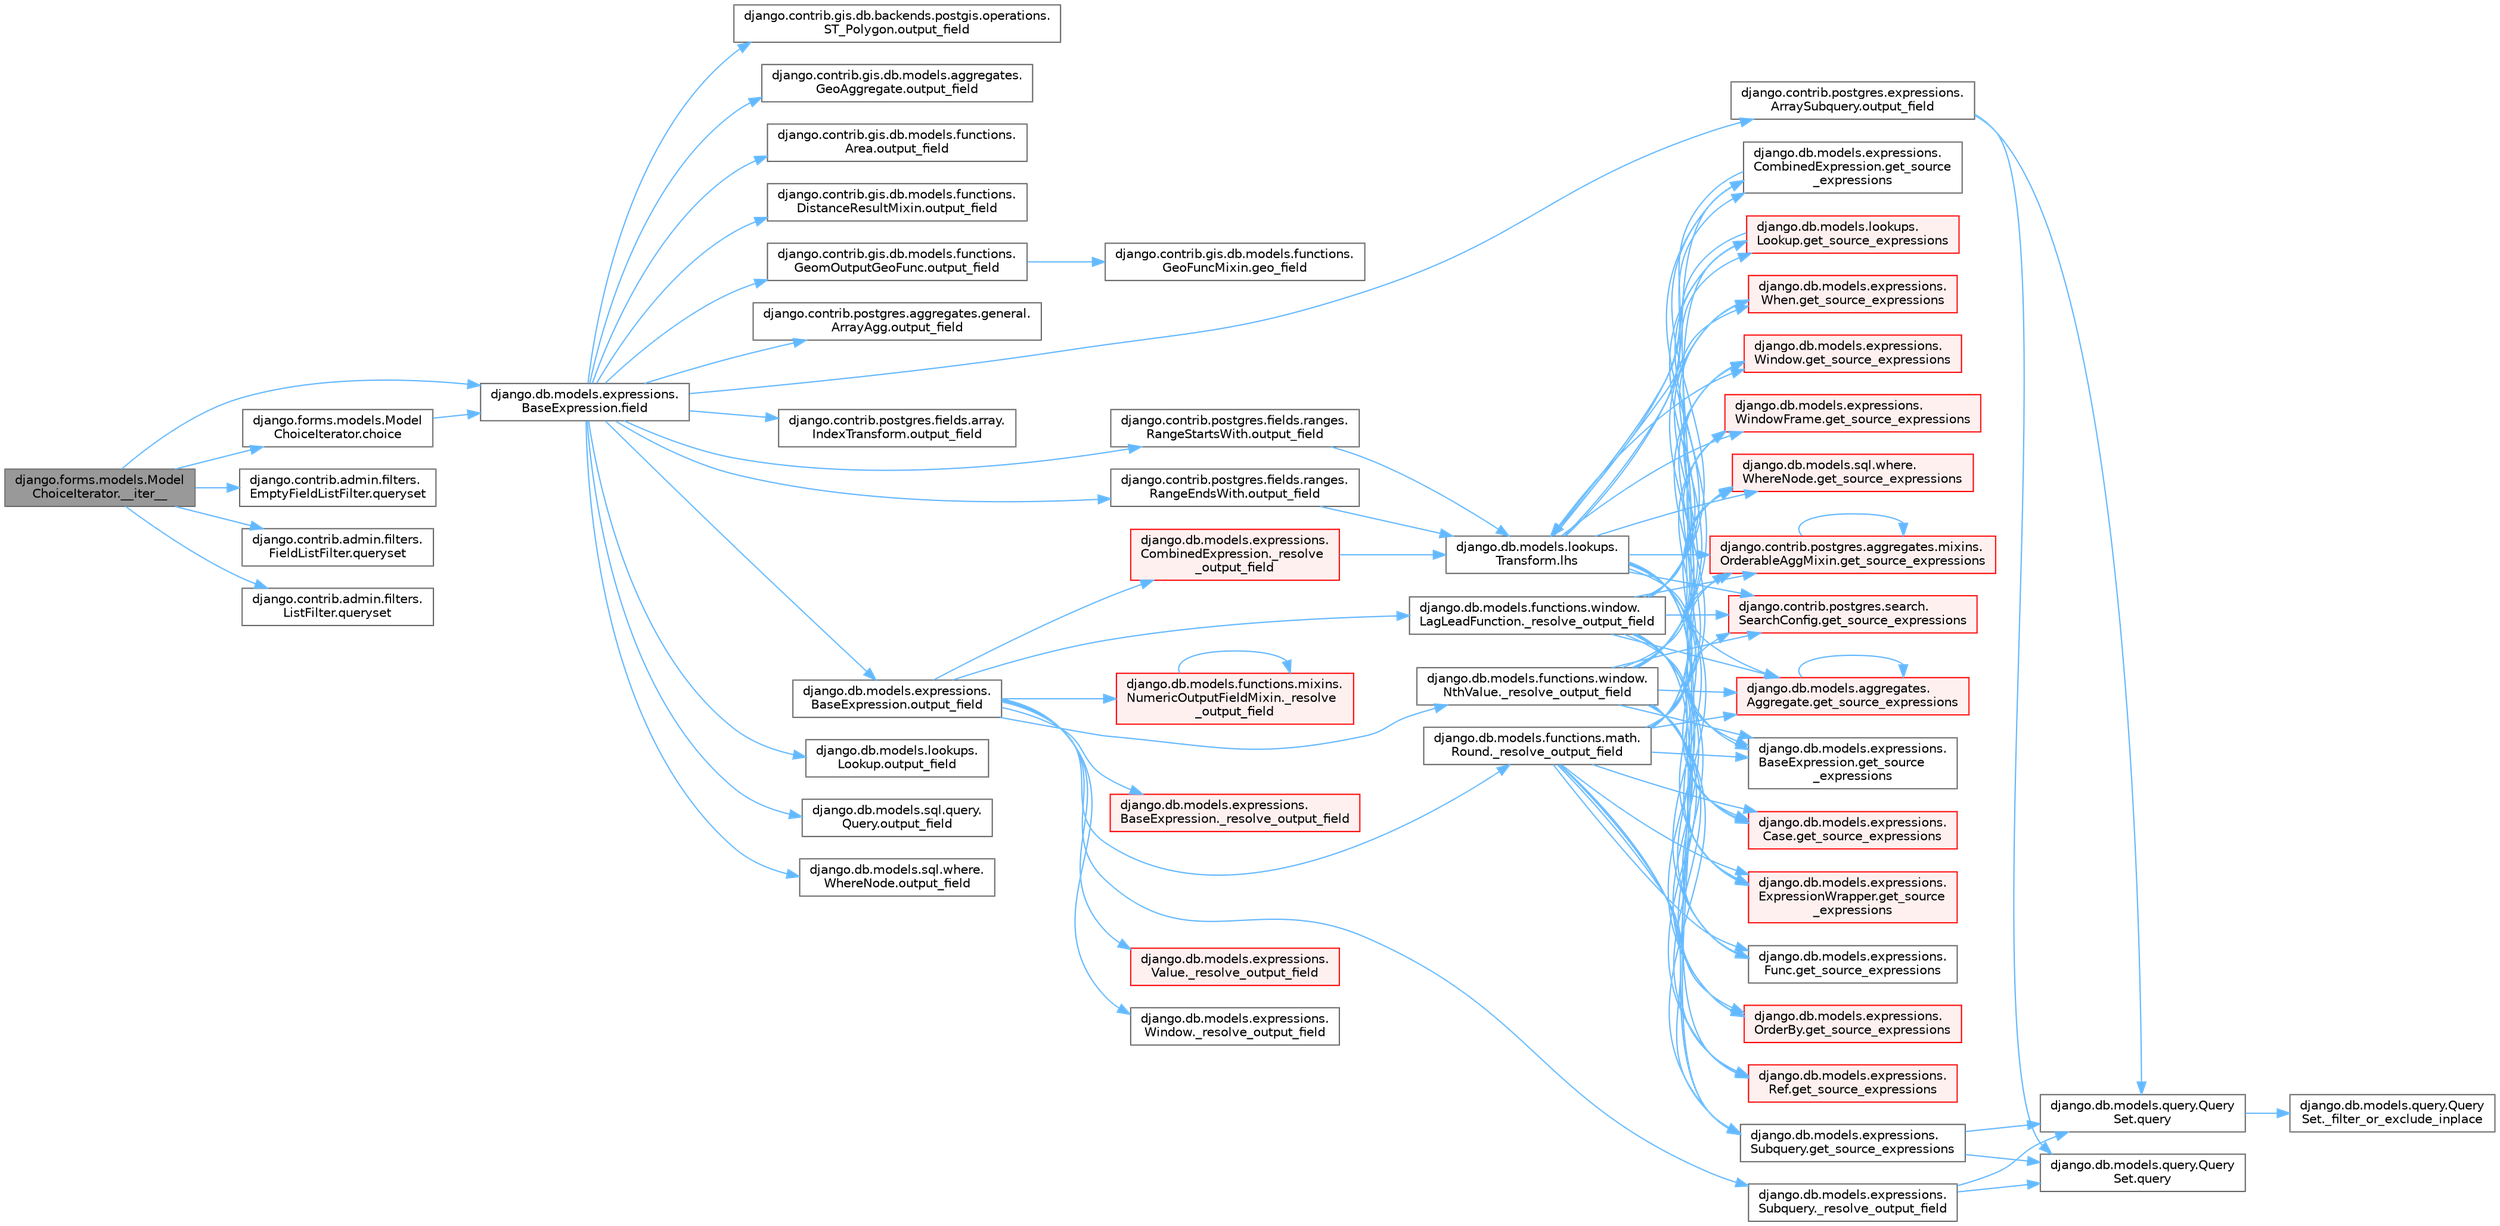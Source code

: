 digraph "django.forms.models.ModelChoiceIterator.__iter__"
{
 // LATEX_PDF_SIZE
  bgcolor="transparent";
  edge [fontname=Helvetica,fontsize=10,labelfontname=Helvetica,labelfontsize=10];
  node [fontname=Helvetica,fontsize=10,shape=box,height=0.2,width=0.4];
  rankdir="LR";
  Node1 [id="Node000001",label="django.forms.models.Model\lChoiceIterator.__iter__",height=0.2,width=0.4,color="gray40", fillcolor="grey60", style="filled", fontcolor="black",tooltip=" "];
  Node1 -> Node2 [id="edge1_Node000001_Node000002",color="steelblue1",style="solid",tooltip=" "];
  Node2 [id="Node000002",label="django.forms.models.Model\lChoiceIterator.choice",height=0.2,width=0.4,color="grey40", fillcolor="white", style="filled",URL="$classdjango_1_1forms_1_1models_1_1_model_choice_iterator.html#ac3f33c8c9d7d4196ac1d5f8d6c1d154a",tooltip=" "];
  Node2 -> Node3 [id="edge2_Node000002_Node000003",color="steelblue1",style="solid",tooltip=" "];
  Node3 [id="Node000003",label="django.db.models.expressions.\lBaseExpression.field",height=0.2,width=0.4,color="grey40", fillcolor="white", style="filled",URL="$classdjango_1_1db_1_1models_1_1expressions_1_1_base_expression.html#a70aeb35391ada82c2e9f02b1c3ac150c",tooltip=" "];
  Node3 -> Node4 [id="edge3_Node000003_Node000004",color="steelblue1",style="solid",tooltip=" "];
  Node4 [id="Node000004",label="django.contrib.gis.db.backends.postgis.operations.\lST_Polygon.output_field",height=0.2,width=0.4,color="grey40", fillcolor="white", style="filled",URL="$classdjango_1_1contrib_1_1gis_1_1db_1_1backends_1_1postgis_1_1operations_1_1_s_t___polygon.html#a4427b1b0cb4e6df4fde6c045c562118a",tooltip=" "];
  Node3 -> Node5 [id="edge4_Node000003_Node000005",color="steelblue1",style="solid",tooltip=" "];
  Node5 [id="Node000005",label="django.contrib.gis.db.models.aggregates.\lGeoAggregate.output_field",height=0.2,width=0.4,color="grey40", fillcolor="white", style="filled",URL="$classdjango_1_1contrib_1_1gis_1_1db_1_1models_1_1aggregates_1_1_geo_aggregate.html#a1f680d71d32335c5854387fa09555108",tooltip=" "];
  Node3 -> Node6 [id="edge5_Node000003_Node000006",color="steelblue1",style="solid",tooltip=" "];
  Node6 [id="Node000006",label="django.contrib.gis.db.models.functions.\lArea.output_field",height=0.2,width=0.4,color="grey40", fillcolor="white", style="filled",URL="$classdjango_1_1contrib_1_1gis_1_1db_1_1models_1_1functions_1_1_area.html#a017724b08cd640b0e7e834e003cc103d",tooltip=" "];
  Node3 -> Node7 [id="edge6_Node000003_Node000007",color="steelblue1",style="solid",tooltip=" "];
  Node7 [id="Node000007",label="django.contrib.gis.db.models.functions.\lDistanceResultMixin.output_field",height=0.2,width=0.4,color="grey40", fillcolor="white", style="filled",URL="$classdjango_1_1contrib_1_1gis_1_1db_1_1models_1_1functions_1_1_distance_result_mixin.html#af219b5c12f89e181ada240244818e239",tooltip=" "];
  Node3 -> Node8 [id="edge7_Node000003_Node000008",color="steelblue1",style="solid",tooltip=" "];
  Node8 [id="Node000008",label="django.contrib.gis.db.models.functions.\lGeomOutputGeoFunc.output_field",height=0.2,width=0.4,color="grey40", fillcolor="white", style="filled",URL="$classdjango_1_1contrib_1_1gis_1_1db_1_1models_1_1functions_1_1_geom_output_geo_func.html#a55415993f9af0a2cbde3681557342482",tooltip=" "];
  Node8 -> Node9 [id="edge8_Node000008_Node000009",color="steelblue1",style="solid",tooltip=" "];
  Node9 [id="Node000009",label="django.contrib.gis.db.models.functions.\lGeoFuncMixin.geo_field",height=0.2,width=0.4,color="grey40", fillcolor="white", style="filled",URL="$classdjango_1_1contrib_1_1gis_1_1db_1_1models_1_1functions_1_1_geo_func_mixin.html#aae4bfeb201602d13218e58d1778b4c1b",tooltip=" "];
  Node3 -> Node10 [id="edge9_Node000003_Node000010",color="steelblue1",style="solid",tooltip=" "];
  Node10 [id="Node000010",label="django.contrib.postgres.aggregates.general.\lArrayAgg.output_field",height=0.2,width=0.4,color="grey40", fillcolor="white", style="filled",URL="$classdjango_1_1contrib_1_1postgres_1_1aggregates_1_1general_1_1_array_agg.html#a845ed6cbbb6d6fe470d9478934ade450",tooltip=" "];
  Node3 -> Node11 [id="edge10_Node000003_Node000011",color="steelblue1",style="solid",tooltip=" "];
  Node11 [id="Node000011",label="django.contrib.postgres.expressions.\lArraySubquery.output_field",height=0.2,width=0.4,color="grey40", fillcolor="white", style="filled",URL="$classdjango_1_1contrib_1_1postgres_1_1expressions_1_1_array_subquery.html#adfc4d450008ff7b23517e73cbd1ad172",tooltip=" "];
  Node11 -> Node12 [id="edge11_Node000011_Node000012",color="steelblue1",style="solid",tooltip=" "];
  Node12 [id="Node000012",label="django.db.models.query.Query\lSet.query",height=0.2,width=0.4,color="grey40", fillcolor="white", style="filled",URL="$classdjango_1_1db_1_1models_1_1query_1_1_query_set.html#a8028ed81b109acb162489dbd16604c83",tooltip=" "];
  Node12 -> Node13 [id="edge12_Node000012_Node000013",color="steelblue1",style="solid",tooltip=" "];
  Node13 [id="Node000013",label="django.db.models.query.Query\lSet._filter_or_exclude_inplace",height=0.2,width=0.4,color="grey40", fillcolor="white", style="filled",URL="$classdjango_1_1db_1_1models_1_1query_1_1_query_set.html#aabeb9102e4ff687eea5dc3a6d54a8a29",tooltip=" "];
  Node11 -> Node14 [id="edge13_Node000011_Node000014",color="steelblue1",style="solid",tooltip=" "];
  Node14 [id="Node000014",label="django.db.models.query.Query\lSet.query",height=0.2,width=0.4,color="grey40", fillcolor="white", style="filled",URL="$classdjango_1_1db_1_1models_1_1query_1_1_query_set.html#a0b0307a9b3f65303afb2c5783372d2c2",tooltip=" "];
  Node3 -> Node15 [id="edge14_Node000003_Node000015",color="steelblue1",style="solid",tooltip=" "];
  Node15 [id="Node000015",label="django.contrib.postgres.fields.array.\lIndexTransform.output_field",height=0.2,width=0.4,color="grey40", fillcolor="white", style="filled",URL="$classdjango_1_1contrib_1_1postgres_1_1fields_1_1array_1_1_index_transform.html#ae3ca901f64e761da8d9dff087275f9ef",tooltip=" "];
  Node3 -> Node16 [id="edge15_Node000003_Node000016",color="steelblue1",style="solid",tooltip=" "];
  Node16 [id="Node000016",label="django.contrib.postgres.fields.ranges.\lRangeEndsWith.output_field",height=0.2,width=0.4,color="grey40", fillcolor="white", style="filled",URL="$classdjango_1_1contrib_1_1postgres_1_1fields_1_1ranges_1_1_range_ends_with.html#ab81e75d2435974b6171ddb1cbce4ebd9",tooltip=" "];
  Node16 -> Node17 [id="edge16_Node000016_Node000017",color="steelblue1",style="solid",tooltip=" "];
  Node17 [id="Node000017",label="django.db.models.lookups.\lTransform.lhs",height=0.2,width=0.4,color="grey40", fillcolor="white", style="filled",URL="$classdjango_1_1db_1_1models_1_1lookups_1_1_transform.html#ac0ce01e192abd1a739a4c77fcc8a1bf9",tooltip=" "];
  Node17 -> Node18 [id="edge17_Node000017_Node000018",color="steelblue1",style="solid",tooltip=" "];
  Node18 [id="Node000018",label="django.contrib.postgres.aggregates.mixins.\lOrderableAggMixin.get_source_expressions",height=0.2,width=0.4,color="red", fillcolor="#FFF0F0", style="filled",URL="$classdjango_1_1contrib_1_1postgres_1_1aggregates_1_1mixins_1_1_orderable_agg_mixin.html#abed9d6bb5142aafc8b77ac03f9d7a989",tooltip=" "];
  Node18 -> Node18 [id="edge18_Node000018_Node000018",color="steelblue1",style="solid",tooltip=" "];
  Node17 -> Node32 [id="edge19_Node000017_Node000032",color="steelblue1",style="solid",tooltip=" "];
  Node32 [id="Node000032",label="django.contrib.postgres.search.\lSearchConfig.get_source_expressions",height=0.2,width=0.4,color="red", fillcolor="#FFF0F0", style="filled",URL="$classdjango_1_1contrib_1_1postgres_1_1search_1_1_search_config.html#a2c17d4dfedc6381528df8a0a1b3751bf",tooltip=" "];
  Node17 -> Node35 [id="edge20_Node000017_Node000035",color="steelblue1",style="solid",tooltip=" "];
  Node35 [id="Node000035",label="django.db.models.aggregates.\lAggregate.get_source_expressions",height=0.2,width=0.4,color="red", fillcolor="#FFF0F0", style="filled",URL="$classdjango_1_1db_1_1models_1_1aggregates_1_1_aggregate.html#a4a47839518c013f780a931e4bcf2d4f1",tooltip=" "];
  Node35 -> Node35 [id="edge21_Node000035_Node000035",color="steelblue1",style="solid",tooltip=" "];
  Node17 -> Node1415 [id="edge22_Node000017_Node001415",color="steelblue1",style="solid",tooltip=" "];
  Node1415 [id="Node001415",label="django.db.models.expressions.\lBaseExpression.get_source\l_expressions",height=0.2,width=0.4,color="grey40", fillcolor="white", style="filled",URL="$classdjango_1_1db_1_1models_1_1expressions_1_1_base_expression.html#a1a052b2bf91363cc1367dbffb2b47708",tooltip=" "];
  Node17 -> Node1416 [id="edge23_Node000017_Node001416",color="steelblue1",style="solid",tooltip=" "];
  Node1416 [id="Node001416",label="django.db.models.expressions.\lCase.get_source_expressions",height=0.2,width=0.4,color="red", fillcolor="#FFF0F0", style="filled",URL="$classdjango_1_1db_1_1models_1_1expressions_1_1_case.html#a342de2ff64d7b1a41e1a86d89dee51b4",tooltip=" "];
  Node17 -> Node1423 [id="edge24_Node000017_Node001423",color="steelblue1",style="solid",tooltip=" "];
  Node1423 [id="Node001423",label="django.db.models.expressions.\lCombinedExpression.get_source\l_expressions",height=0.2,width=0.4,color="grey40", fillcolor="white", style="filled",URL="$classdjango_1_1db_1_1models_1_1expressions_1_1_combined_expression.html#a310a894787d41c927558cb35b23d3a90",tooltip=" "];
  Node1423 -> Node17 [id="edge25_Node001423_Node000017",color="steelblue1",style="solid",tooltip=" "];
  Node17 -> Node1424 [id="edge26_Node000017_Node001424",color="steelblue1",style="solid",tooltip=" "];
  Node1424 [id="Node001424",label="django.db.models.expressions.\lExpressionWrapper.get_source\l_expressions",height=0.2,width=0.4,color="red", fillcolor="#FFF0F0", style="filled",URL="$classdjango_1_1db_1_1models_1_1expressions_1_1_expression_wrapper.html#abdd54fb24f108830588d86a69e619e8f",tooltip=" "];
  Node17 -> Node1428 [id="edge27_Node000017_Node001428",color="steelblue1",style="solid",tooltip=" "];
  Node1428 [id="Node001428",label="django.db.models.expressions.\lFunc.get_source_expressions",height=0.2,width=0.4,color="grey40", fillcolor="white", style="filled",URL="$classdjango_1_1db_1_1models_1_1expressions_1_1_func.html#a2edd81324f310981c50c4d7d6b02fc36",tooltip=" "];
  Node17 -> Node1429 [id="edge28_Node000017_Node001429",color="steelblue1",style="solid",tooltip=" "];
  Node1429 [id="Node001429",label="django.db.models.expressions.\lOrderBy.get_source_expressions",height=0.2,width=0.4,color="red", fillcolor="#FFF0F0", style="filled",URL="$classdjango_1_1db_1_1models_1_1expressions_1_1_order_by.html#aa0b698a72cab3662300d9849e2e0b2df",tooltip=" "];
  Node17 -> Node1430 [id="edge29_Node000017_Node001430",color="steelblue1",style="solid",tooltip=" "];
  Node1430 [id="Node001430",label="django.db.models.expressions.\lRef.get_source_expressions",height=0.2,width=0.4,color="red", fillcolor="#FFF0F0", style="filled",URL="$classdjango_1_1db_1_1models_1_1expressions_1_1_ref.html#a34966901a7ce794db70ff599b65fe2ce",tooltip=" "];
  Node17 -> Node1431 [id="edge30_Node000017_Node001431",color="steelblue1",style="solid",tooltip=" "];
  Node1431 [id="Node001431",label="django.db.models.expressions.\lSubquery.get_source_expressions",height=0.2,width=0.4,color="grey40", fillcolor="white", style="filled",URL="$classdjango_1_1db_1_1models_1_1expressions_1_1_subquery.html#a39b90b2b3d0ee3caf0b75571062f214e",tooltip=" "];
  Node1431 -> Node12 [id="edge31_Node001431_Node000012",color="steelblue1",style="solid",tooltip=" "];
  Node1431 -> Node14 [id="edge32_Node001431_Node000014",color="steelblue1",style="solid",tooltip=" "];
  Node17 -> Node1432 [id="edge33_Node000017_Node001432",color="steelblue1",style="solid",tooltip=" "];
  Node1432 [id="Node001432",label="django.db.models.expressions.\lWhen.get_source_expressions",height=0.2,width=0.4,color="red", fillcolor="#FFF0F0", style="filled",URL="$classdjango_1_1db_1_1models_1_1expressions_1_1_when.html#aed38e210fabf48478aed2ff00ccbdfbe",tooltip=" "];
  Node17 -> Node1433 [id="edge34_Node000017_Node001433",color="steelblue1",style="solid",tooltip=" "];
  Node1433 [id="Node001433",label="django.db.models.expressions.\lWindow.get_source_expressions",height=0.2,width=0.4,color="red", fillcolor="#FFF0F0", style="filled",URL="$classdjango_1_1db_1_1models_1_1expressions_1_1_window.html#a52d79e8fa282239e67f8d9cdc5112388",tooltip=" "];
  Node17 -> Node1434 [id="edge35_Node000017_Node001434",color="steelblue1",style="solid",tooltip=" "];
  Node1434 [id="Node001434",label="django.db.models.expressions.\lWindowFrame.get_source_expressions",height=0.2,width=0.4,color="red", fillcolor="#FFF0F0", style="filled",URL="$classdjango_1_1db_1_1models_1_1expressions_1_1_window_frame.html#a4b54c4c9b4c4a68308953d25703a2544",tooltip=" "];
  Node17 -> Node3432 [id="edge36_Node000017_Node003432",color="steelblue1",style="solid",tooltip=" "];
  Node3432 [id="Node003432",label="django.db.models.lookups.\lLookup.get_source_expressions",height=0.2,width=0.4,color="red", fillcolor="#FFF0F0", style="filled",URL="$classdjango_1_1db_1_1models_1_1lookups_1_1_lookup.html#ab733397a7e7276a69a7092430799a22a",tooltip=" "];
  Node3432 -> Node17 [id="edge37_Node003432_Node000017",color="steelblue1",style="solid",tooltip=" "];
  Node17 -> Node3434 [id="edge38_Node000017_Node003434",color="steelblue1",style="solid",tooltip=" "];
  Node3434 [id="Node003434",label="django.db.models.sql.where.\lWhereNode.get_source_expressions",height=0.2,width=0.4,color="red", fillcolor="#FFF0F0", style="filled",URL="$classdjango_1_1db_1_1models_1_1sql_1_1where_1_1_where_node.html#ae3155308ff1faf4914e3e7f0134f49d7",tooltip=" "];
  Node3 -> Node1410 [id="edge39_Node000003_Node001410",color="steelblue1",style="solid",tooltip=" "];
  Node1410 [id="Node001410",label="django.contrib.postgres.fields.ranges.\lRangeStartsWith.output_field",height=0.2,width=0.4,color="grey40", fillcolor="white", style="filled",URL="$classdjango_1_1contrib_1_1postgres_1_1fields_1_1ranges_1_1_range_starts_with.html#a4e864cbda43e695a0ae6b2c3b4ced157",tooltip=" "];
  Node1410 -> Node17 [id="edge40_Node001410_Node000017",color="steelblue1",style="solid",tooltip=" "];
  Node3 -> Node1411 [id="edge41_Node000003_Node001411",color="steelblue1",style="solid",tooltip=" "];
  Node1411 [id="Node001411",label="django.db.models.expressions.\lBaseExpression.output_field",height=0.2,width=0.4,color="grey40", fillcolor="white", style="filled",URL="$classdjango_1_1db_1_1models_1_1expressions_1_1_base_expression.html#a7f0982cb1de5cdeaa7f043c3ae611a6d",tooltip=" "];
  Node1411 -> Node1412 [id="edge42_Node001411_Node001412",color="steelblue1",style="solid",tooltip=" "];
  Node1412 [id="Node001412",label="django.db.models.expressions.\lBaseExpression._resolve_output_field",height=0.2,width=0.4,color="red", fillcolor="#FFF0F0", style="filled",URL="$classdjango_1_1db_1_1models_1_1expressions_1_1_base_expression.html#a4d77b67d8a2c12f240cfa67a218742d9",tooltip=" "];
  Node1411 -> Node3774 [id="edge43_Node001411_Node003774",color="steelblue1",style="solid",tooltip=" "];
  Node3774 [id="Node003774",label="django.db.models.expressions.\lCombinedExpression._resolve\l_output_field",height=0.2,width=0.4,color="red", fillcolor="#FFF0F0", style="filled",URL="$classdjango_1_1db_1_1models_1_1expressions_1_1_combined_expression.html#ad5c6df54cfa479187073e305a8cbae20",tooltip=" "];
  Node3774 -> Node17 [id="edge44_Node003774_Node000017",color="steelblue1",style="solid",tooltip=" "];
  Node1411 -> Node3776 [id="edge45_Node001411_Node003776",color="steelblue1",style="solid",tooltip=" "];
  Node3776 [id="Node003776",label="django.db.models.expressions.\lSubquery._resolve_output_field",height=0.2,width=0.4,color="grey40", fillcolor="white", style="filled",URL="$classdjango_1_1db_1_1models_1_1expressions_1_1_subquery.html#a1e6f5dc8cd3e49d208c9b8770607552d",tooltip=" "];
  Node3776 -> Node12 [id="edge46_Node003776_Node000012",color="steelblue1",style="solid",tooltip=" "];
  Node3776 -> Node14 [id="edge47_Node003776_Node000014",color="steelblue1",style="solid",tooltip=" "];
  Node1411 -> Node3777 [id="edge48_Node001411_Node003777",color="steelblue1",style="solid",tooltip=" "];
  Node3777 [id="Node003777",label="django.db.models.expressions.\lValue._resolve_output_field",height=0.2,width=0.4,color="red", fillcolor="#FFF0F0", style="filled",URL="$classdjango_1_1db_1_1models_1_1expressions_1_1_value.html#af1af121c7b76f0e7325f3276049675dd",tooltip=" "];
  Node1411 -> Node3778 [id="edge49_Node001411_Node003778",color="steelblue1",style="solid",tooltip=" "];
  Node3778 [id="Node003778",label="django.db.models.expressions.\lWindow._resolve_output_field",height=0.2,width=0.4,color="grey40", fillcolor="white", style="filled",URL="$classdjango_1_1db_1_1models_1_1expressions_1_1_window.html#a165cffc4e962ae979c8c6bf5f1ed30bd",tooltip=" "];
  Node1411 -> Node3779 [id="edge50_Node001411_Node003779",color="steelblue1",style="solid",tooltip=" "];
  Node3779 [id="Node003779",label="django.db.models.functions.math.\lRound._resolve_output_field",height=0.2,width=0.4,color="grey40", fillcolor="white", style="filled",URL="$classdjango_1_1db_1_1models_1_1functions_1_1math_1_1_round.html#aa7b9332c35bc83a0f7055177fb9304e3",tooltip=" "];
  Node3779 -> Node18 [id="edge51_Node003779_Node000018",color="steelblue1",style="solid",tooltip=" "];
  Node3779 -> Node32 [id="edge52_Node003779_Node000032",color="steelblue1",style="solid",tooltip=" "];
  Node3779 -> Node35 [id="edge53_Node003779_Node000035",color="steelblue1",style="solid",tooltip=" "];
  Node3779 -> Node1415 [id="edge54_Node003779_Node001415",color="steelblue1",style="solid",tooltip=" "];
  Node3779 -> Node1416 [id="edge55_Node003779_Node001416",color="steelblue1",style="solid",tooltip=" "];
  Node3779 -> Node1423 [id="edge56_Node003779_Node001423",color="steelblue1",style="solid",tooltip=" "];
  Node3779 -> Node1424 [id="edge57_Node003779_Node001424",color="steelblue1",style="solid",tooltip=" "];
  Node3779 -> Node1428 [id="edge58_Node003779_Node001428",color="steelblue1",style="solid",tooltip=" "];
  Node3779 -> Node1429 [id="edge59_Node003779_Node001429",color="steelblue1",style="solid",tooltip=" "];
  Node3779 -> Node1430 [id="edge60_Node003779_Node001430",color="steelblue1",style="solid",tooltip=" "];
  Node3779 -> Node1431 [id="edge61_Node003779_Node001431",color="steelblue1",style="solid",tooltip=" "];
  Node3779 -> Node1432 [id="edge62_Node003779_Node001432",color="steelblue1",style="solid",tooltip=" "];
  Node3779 -> Node1433 [id="edge63_Node003779_Node001433",color="steelblue1",style="solid",tooltip=" "];
  Node3779 -> Node1434 [id="edge64_Node003779_Node001434",color="steelblue1",style="solid",tooltip=" "];
  Node3779 -> Node3432 [id="edge65_Node003779_Node003432",color="steelblue1",style="solid",tooltip=" "];
  Node3779 -> Node3434 [id="edge66_Node003779_Node003434",color="steelblue1",style="solid",tooltip=" "];
  Node1411 -> Node3780 [id="edge67_Node001411_Node003780",color="steelblue1",style="solid",tooltip=" "];
  Node3780 [id="Node003780",label="django.db.models.functions.mixins.\lNumericOutputFieldMixin._resolve\l_output_field",height=0.2,width=0.4,color="red", fillcolor="#FFF0F0", style="filled",URL="$classdjango_1_1db_1_1models_1_1functions_1_1mixins_1_1_numeric_output_field_mixin.html#ada10dc529cfe036597471f6439dfb0c5",tooltip=" "];
  Node3780 -> Node3780 [id="edge68_Node003780_Node003780",color="steelblue1",style="solid",tooltip=" "];
  Node1411 -> Node3781 [id="edge69_Node001411_Node003781",color="steelblue1",style="solid",tooltip=" "];
  Node3781 [id="Node003781",label="django.db.models.functions.window.\lLagLeadFunction._resolve_output_field",height=0.2,width=0.4,color="grey40", fillcolor="white", style="filled",URL="$classdjango_1_1db_1_1models_1_1functions_1_1window_1_1_lag_lead_function.html#ad9fef4f0de0bae4168483d83bf154eb5",tooltip=" "];
  Node3781 -> Node18 [id="edge70_Node003781_Node000018",color="steelblue1",style="solid",tooltip=" "];
  Node3781 -> Node32 [id="edge71_Node003781_Node000032",color="steelblue1",style="solid",tooltip=" "];
  Node3781 -> Node35 [id="edge72_Node003781_Node000035",color="steelblue1",style="solid",tooltip=" "];
  Node3781 -> Node1415 [id="edge73_Node003781_Node001415",color="steelblue1",style="solid",tooltip=" "];
  Node3781 -> Node1416 [id="edge74_Node003781_Node001416",color="steelblue1",style="solid",tooltip=" "];
  Node3781 -> Node1423 [id="edge75_Node003781_Node001423",color="steelblue1",style="solid",tooltip=" "];
  Node3781 -> Node1424 [id="edge76_Node003781_Node001424",color="steelblue1",style="solid",tooltip=" "];
  Node3781 -> Node1428 [id="edge77_Node003781_Node001428",color="steelblue1",style="solid",tooltip=" "];
  Node3781 -> Node1429 [id="edge78_Node003781_Node001429",color="steelblue1",style="solid",tooltip=" "];
  Node3781 -> Node1430 [id="edge79_Node003781_Node001430",color="steelblue1",style="solid",tooltip=" "];
  Node3781 -> Node1431 [id="edge80_Node003781_Node001431",color="steelblue1",style="solid",tooltip=" "];
  Node3781 -> Node1432 [id="edge81_Node003781_Node001432",color="steelblue1",style="solid",tooltip=" "];
  Node3781 -> Node1433 [id="edge82_Node003781_Node001433",color="steelblue1",style="solid",tooltip=" "];
  Node3781 -> Node1434 [id="edge83_Node003781_Node001434",color="steelblue1",style="solid",tooltip=" "];
  Node3781 -> Node3432 [id="edge84_Node003781_Node003432",color="steelblue1",style="solid",tooltip=" "];
  Node3781 -> Node3434 [id="edge85_Node003781_Node003434",color="steelblue1",style="solid",tooltip=" "];
  Node1411 -> Node3782 [id="edge86_Node001411_Node003782",color="steelblue1",style="solid",tooltip=" "];
  Node3782 [id="Node003782",label="django.db.models.functions.window.\lNthValue._resolve_output_field",height=0.2,width=0.4,color="grey40", fillcolor="white", style="filled",URL="$classdjango_1_1db_1_1models_1_1functions_1_1window_1_1_nth_value.html#a01f5c13b954177f7f499ab3a354aa38a",tooltip=" "];
  Node3782 -> Node18 [id="edge87_Node003782_Node000018",color="steelblue1",style="solid",tooltip=" "];
  Node3782 -> Node32 [id="edge88_Node003782_Node000032",color="steelblue1",style="solid",tooltip=" "];
  Node3782 -> Node35 [id="edge89_Node003782_Node000035",color="steelblue1",style="solid",tooltip=" "];
  Node3782 -> Node1415 [id="edge90_Node003782_Node001415",color="steelblue1",style="solid",tooltip=" "];
  Node3782 -> Node1416 [id="edge91_Node003782_Node001416",color="steelblue1",style="solid",tooltip=" "];
  Node3782 -> Node1423 [id="edge92_Node003782_Node001423",color="steelblue1",style="solid",tooltip=" "];
  Node3782 -> Node1424 [id="edge93_Node003782_Node001424",color="steelblue1",style="solid",tooltip=" "];
  Node3782 -> Node1428 [id="edge94_Node003782_Node001428",color="steelblue1",style="solid",tooltip=" "];
  Node3782 -> Node1429 [id="edge95_Node003782_Node001429",color="steelblue1",style="solid",tooltip=" "];
  Node3782 -> Node1430 [id="edge96_Node003782_Node001430",color="steelblue1",style="solid",tooltip=" "];
  Node3782 -> Node1431 [id="edge97_Node003782_Node001431",color="steelblue1",style="solid",tooltip=" "];
  Node3782 -> Node1432 [id="edge98_Node003782_Node001432",color="steelblue1",style="solid",tooltip=" "];
  Node3782 -> Node1433 [id="edge99_Node003782_Node001433",color="steelblue1",style="solid",tooltip=" "];
  Node3782 -> Node1434 [id="edge100_Node003782_Node001434",color="steelblue1",style="solid",tooltip=" "];
  Node3782 -> Node3432 [id="edge101_Node003782_Node003432",color="steelblue1",style="solid",tooltip=" "];
  Node3782 -> Node3434 [id="edge102_Node003782_Node003434",color="steelblue1",style="solid",tooltip=" "];
  Node3 -> Node1561 [id="edge103_Node000003_Node001561",color="steelblue1",style="solid",tooltip=" "];
  Node1561 [id="Node001561",label="django.db.models.lookups.\lLookup.output_field",height=0.2,width=0.4,color="grey40", fillcolor="white", style="filled",URL="$classdjango_1_1db_1_1models_1_1lookups_1_1_lookup.html#ac5f7b4f3c6722942ef415a8f83b98745",tooltip=" "];
  Node3 -> Node1562 [id="edge104_Node000003_Node001562",color="steelblue1",style="solid",tooltip=" "];
  Node1562 [id="Node001562",label="django.db.models.sql.query.\lQuery.output_field",height=0.2,width=0.4,color="grey40", fillcolor="white", style="filled",URL="$classdjango_1_1db_1_1models_1_1sql_1_1query_1_1_query.html#a53ec5a7472740d502ccbe1a6e526aa26",tooltip=" "];
  Node3 -> Node1563 [id="edge105_Node000003_Node001563",color="steelblue1",style="solid",tooltip=" "];
  Node1563 [id="Node001563",label="django.db.models.sql.where.\lWhereNode.output_field",height=0.2,width=0.4,color="grey40", fillcolor="white", style="filled",URL="$classdjango_1_1db_1_1models_1_1sql_1_1where_1_1_where_node.html#ac9648ee33da9c2746f6ca859befdf6b2",tooltip=" "];
  Node1 -> Node3 [id="edge106_Node000001_Node000003",color="steelblue1",style="solid",tooltip=" "];
  Node1 -> Node1346 [id="edge107_Node000001_Node001346",color="steelblue1",style="solid",tooltip=" "];
  Node1346 [id="Node001346",label="django.contrib.admin.filters.\lEmptyFieldListFilter.queryset",height=0.2,width=0.4,color="grey40", fillcolor="white", style="filled",URL="$classdjango_1_1contrib_1_1admin_1_1filters_1_1_empty_field_list_filter.html#a7c601d9b32bad0920a6af219ea1ac733",tooltip=" "];
  Node1 -> Node1347 [id="edge108_Node000001_Node001347",color="steelblue1",style="solid",tooltip=" "];
  Node1347 [id="Node001347",label="django.contrib.admin.filters.\lFieldListFilter.queryset",height=0.2,width=0.4,color="grey40", fillcolor="white", style="filled",URL="$classdjango_1_1contrib_1_1admin_1_1filters_1_1_field_list_filter.html#a3a783bd1289c7321391afc78436b07d4",tooltip=" "];
  Node1 -> Node1348 [id="edge109_Node000001_Node001348",color="steelblue1",style="solid",tooltip=" "];
  Node1348 [id="Node001348",label="django.contrib.admin.filters.\lListFilter.queryset",height=0.2,width=0.4,color="grey40", fillcolor="white", style="filled",URL="$classdjango_1_1contrib_1_1admin_1_1filters_1_1_list_filter.html#a50eb27880299b5cb090c7c0e8820f8e3",tooltip=" "];
}
